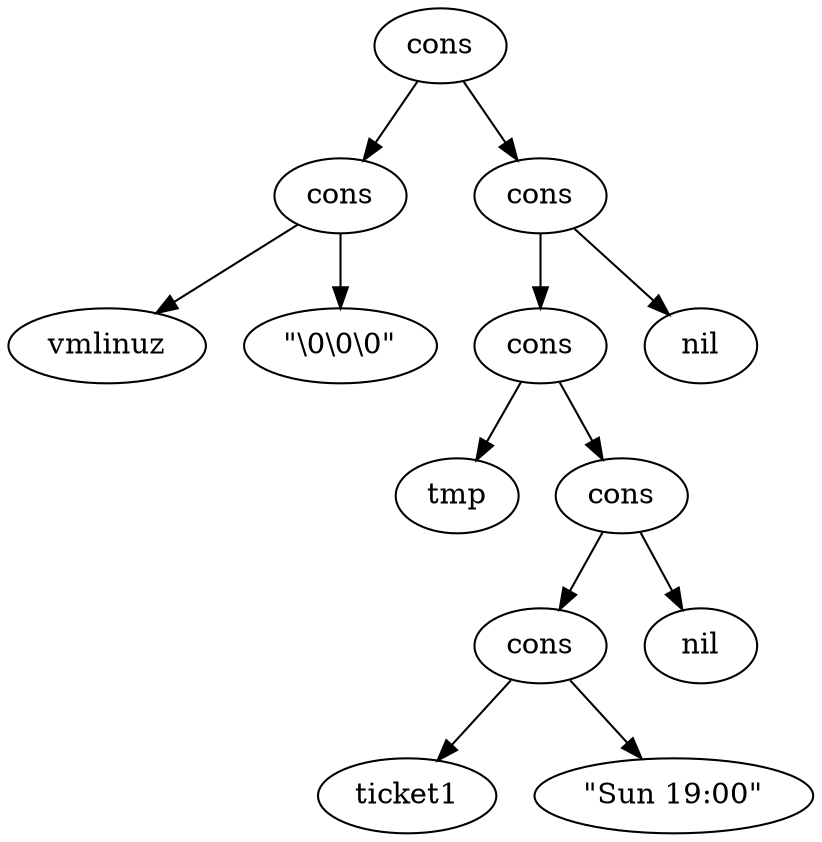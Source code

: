 digraph G {
  1 [label="cons"];
  2 [label="cons"];
  1 -> 2;
  3 [label="vmlinuz"];
  2 -> 3;
  4 [label="\"\\0\\0\\0\""];
  2 -> 4;
  5 [label="cons"];
  1 -> 5;
  6 [label="cons"];
  5 -> 6
  7 [label="tmp"];
  6 -> 7;
  8 [label="cons"];
  6 -> 8;
  9 [label="cons"];
  8 -> 9;
  10 [label="ticket1"];
  9 -> 10;
  11 [label="\"Sun 19:00\""];
  9 -> 11;
  12 [label="nil"];
  8 -> 12;
  13 [label="nil"];
  5 -> 13;
}